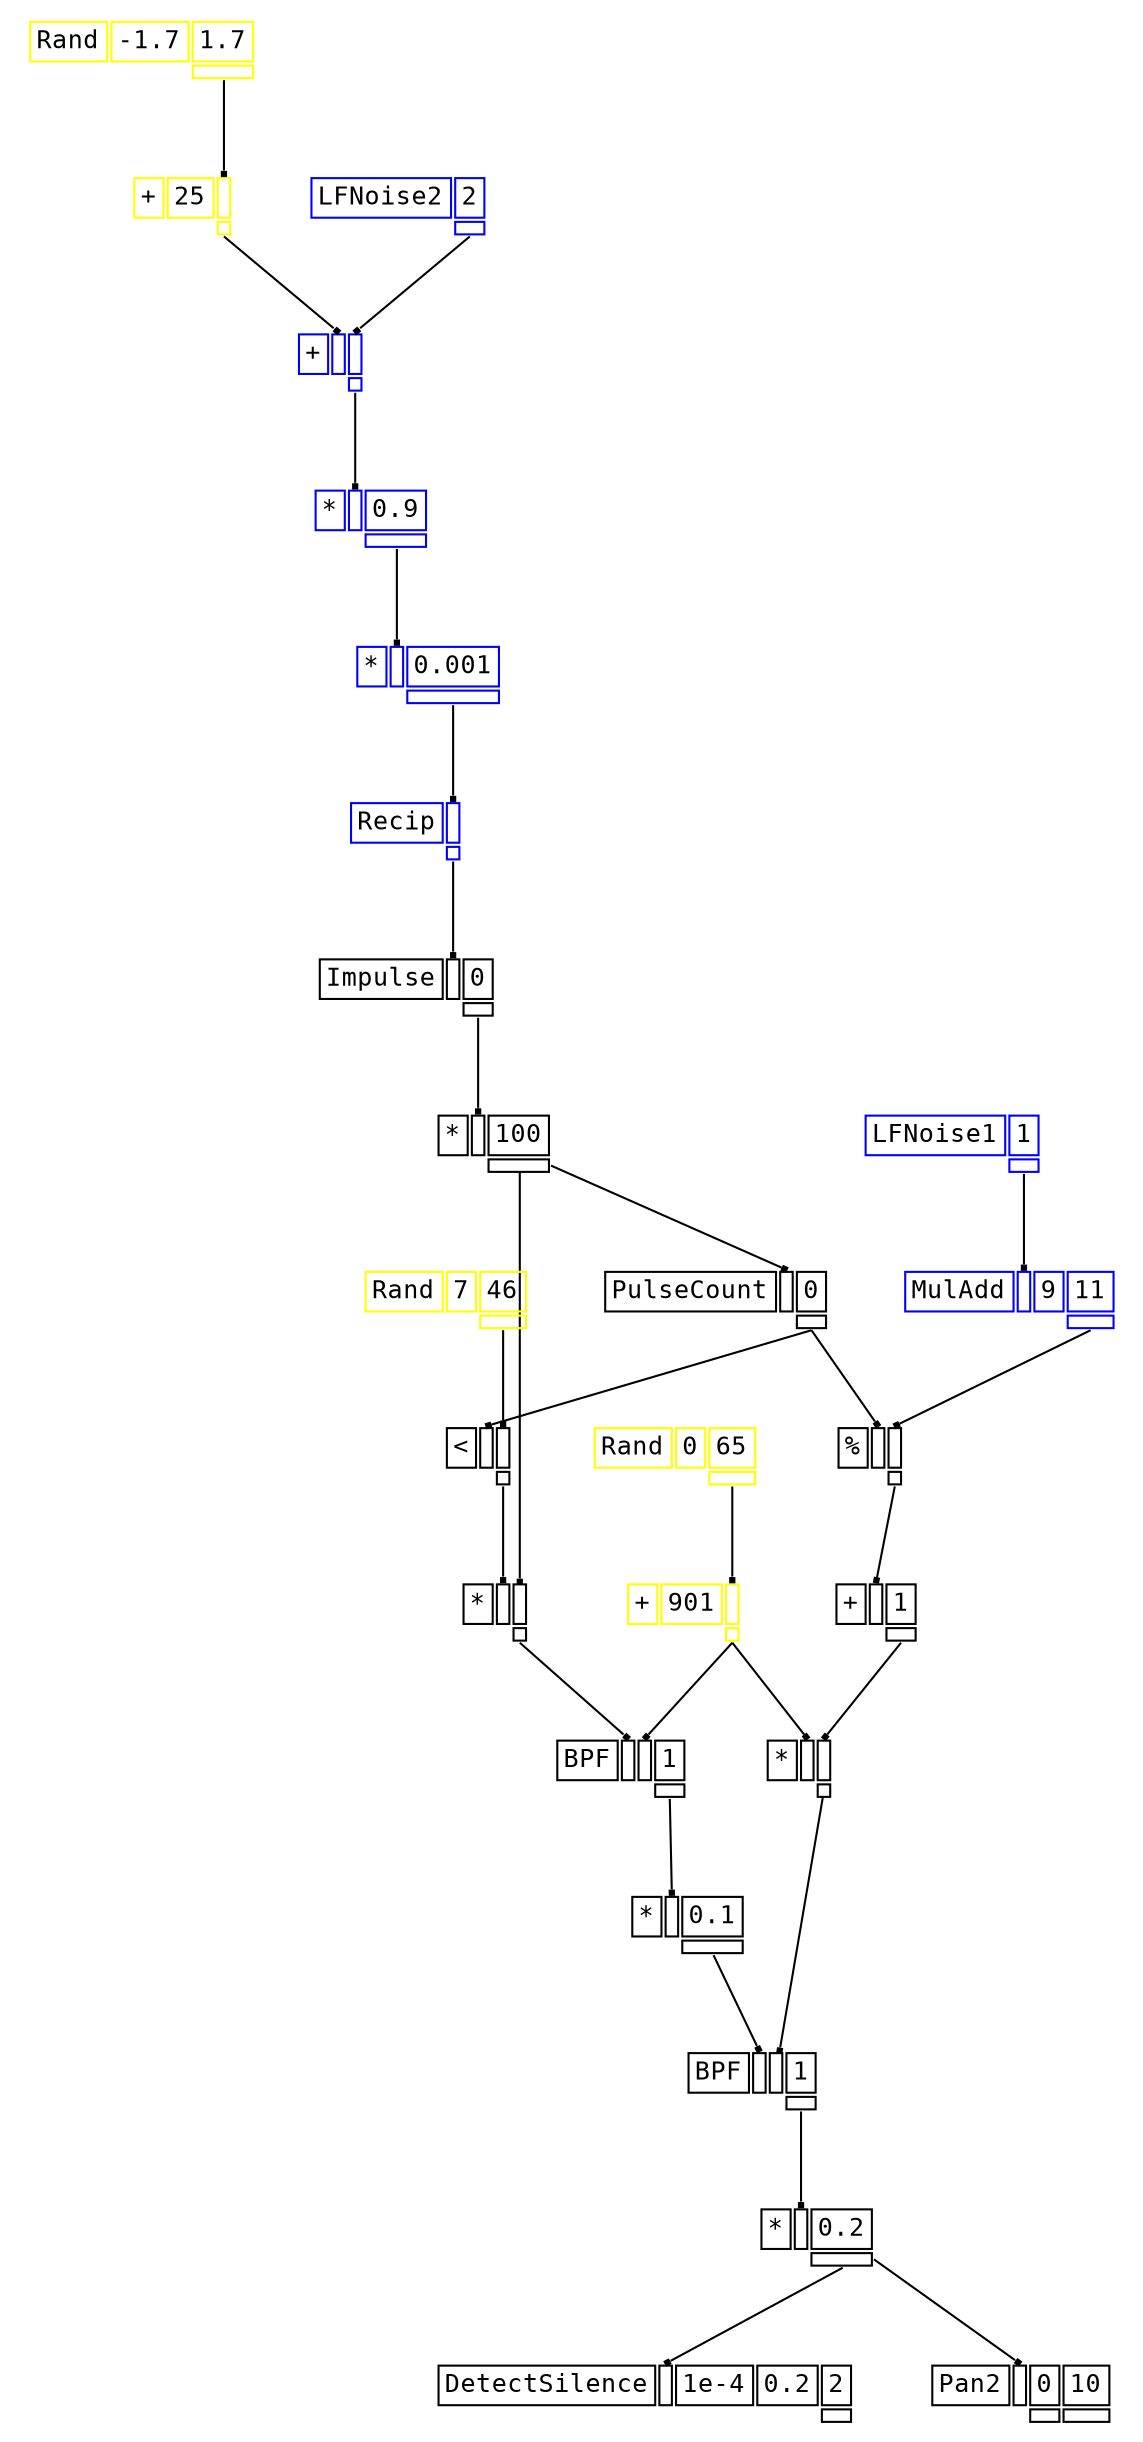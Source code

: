 digraph Anonymous {
graph [splines=false];
node [fontsize=12,fontname="Courier"];
edge [arrowhead=box,arrowsize=0.25];
u_3[shape="plaintext",color="yellow",label=<<TABLE BORDER="0" CELLBORDER="1"><TR><TD>Rand</TD><TD ID="u_3:K_0">-1.7</TD><TD ID="u_3:K_1">1.7</TD></TR><TR><TD BORDER="0"></TD><TD BORDER="0"></TD><TD PORT="o_0" ID="u_3:o_0"></TD></TR></TABLE>>];
u_4[shape="plaintext",color="yellow",label=<<TABLE BORDER="0" CELLBORDER="1"><TR><TD>+</TD><TD ID="u_4:K_0">25</TD><TD PORT="i_1" ID="u_4:i_1"></TD></TR><TR><TD BORDER="0"></TD><TD BORDER="0"></TD><TD PORT="o_0" ID="u_4:o_0"></TD></TR></TABLE>>];
u_6[shape="plaintext",color="blue",label=<<TABLE BORDER="0" CELLBORDER="1"><TR><TD>LFNoise2</TD><TD ID="u_6:K_0">2</TD></TR><TR><TD BORDER="0"></TD><TD PORT="o_0" ID="u_6:o_0"></TD></TR></TABLE>>];
u_7[shape="plaintext",color="blue",label=<<TABLE BORDER="0" CELLBORDER="1"><TR><TD>+</TD><TD PORT="i_0" ID="u_7:i_0"></TD><TD PORT="i_1" ID="u_7:i_1"></TD></TR><TR><TD BORDER="0"></TD><TD BORDER="0"></TD><TD PORT="o_0" ID="u_7:o_0"></TD></TR></TABLE>>];
u_9[shape="plaintext",color="blue",label=<<TABLE BORDER="0" CELLBORDER="1"><TR><TD>*</TD><TD PORT="i_0" ID="u_9:i_0"></TD><TD ID="u_9:K_1">0.9</TD></TR><TR><TD BORDER="0"></TD><TD BORDER="0"></TD><TD PORT="o_0" ID="u_9:o_0"></TD></TR></TABLE>>];
u_11[shape="plaintext",color="blue",label=<<TABLE BORDER="0" CELLBORDER="1"><TR><TD>*</TD><TD PORT="i_0" ID="u_11:i_0"></TD><TD ID="u_11:K_1">0.001</TD></TR><TR><TD BORDER="0"></TD><TD BORDER="0"></TD><TD PORT="o_0" ID="u_11:o_0"></TD></TR></TABLE>>];
u_12[shape="plaintext",color="blue",label=<<TABLE BORDER="0" CELLBORDER="1"><TR><TD>Recip</TD><TD PORT="i_0" ID="u_12:i_0"></TD></TR><TR><TD BORDER="0"></TD><TD PORT="o_0" ID="u_12:o_0"></TD></TR></TABLE>>];
u_14[shape="plaintext",color="black",label=<<TABLE BORDER="0" CELLBORDER="1"><TR><TD>Impulse</TD><TD PORT="i_0" ID="u_14:i_0"></TD><TD ID="u_14:K_1">0</TD></TR><TR><TD BORDER="0"></TD><TD BORDER="0"></TD><TD PORT="o_0" ID="u_14:o_0"></TD></TR></TABLE>>];
u_16[shape="plaintext",color="black",label=<<TABLE BORDER="0" CELLBORDER="1"><TR><TD>*</TD><TD PORT="i_0" ID="u_16:i_0"></TD><TD ID="u_16:K_1">100</TD></TR><TR><TD BORDER="0"></TD><TD BORDER="0"></TD><TD PORT="o_0" ID="u_16:o_0"></TD></TR></TABLE>>];
u_17[shape="plaintext",color="black",label=<<TABLE BORDER="0" CELLBORDER="1"><TR><TD>PulseCount</TD><TD PORT="i_0" ID="u_17:i_0"></TD><TD ID="u_17:K_1">0</TD></TR><TR><TD BORDER="0"></TD><TD BORDER="0"></TD><TD PORT="o_0" ID="u_17:o_0"></TD></TR></TABLE>>];
u_20[shape="plaintext",color="yellow",label=<<TABLE BORDER="0" CELLBORDER="1"><TR><TD>Rand</TD><TD ID="u_20:K_0">7</TD><TD ID="u_20:K_1">46</TD></TR><TR><TD BORDER="0"></TD><TD BORDER="0"></TD><TD PORT="o_0" ID="u_20:o_0"></TD></TR></TABLE>>];
u_21[shape="plaintext",color="black",label=<<TABLE BORDER="0" CELLBORDER="1"><TR><TD>&lt;</TD><TD PORT="i_0" ID="u_21:i_0"></TD><TD PORT="i_1" ID="u_21:i_1"></TD></TR><TR><TD BORDER="0"></TD><TD BORDER="0"></TD><TD PORT="o_0" ID="u_21:o_0"></TD></TR></TABLE>>];
u_22[shape="plaintext",color="black",label=<<TABLE BORDER="0" CELLBORDER="1"><TR><TD>*</TD><TD PORT="i_0" ID="u_22:i_0"></TD><TD PORT="i_1" ID="u_22:i_1"></TD></TR><TR><TD BORDER="0"></TD><TD BORDER="0"></TD><TD PORT="o_0" ID="u_22:o_0"></TD></TR></TABLE>>];
u_25[shape="plaintext",color="yellow",label=<<TABLE BORDER="0" CELLBORDER="1"><TR><TD>Rand</TD><TD ID="u_25:K_0">0</TD><TD ID="u_25:K_1">65</TD></TR><TR><TD BORDER="0"></TD><TD BORDER="0"></TD><TD PORT="o_0" ID="u_25:o_0"></TD></TR></TABLE>>];
u_26[shape="plaintext",color="yellow",label=<<TABLE BORDER="0" CELLBORDER="1"><TR><TD>+</TD><TD ID="u_26:K_0">901</TD><TD PORT="i_1" ID="u_26:i_1"></TD></TR><TR><TD BORDER="0"></TD><TD BORDER="0"></TD><TD PORT="o_0" ID="u_26:o_0"></TD></TR></TABLE>>];
u_28[shape="plaintext",color="black",label=<<TABLE BORDER="0" CELLBORDER="1"><TR><TD>BPF</TD><TD PORT="i_0" ID="u_28:i_0"></TD><TD PORT="i_1" ID="u_28:i_1"></TD><TD ID="u_28:K_2">1</TD></TR><TR><TD BORDER="0"></TD><TD BORDER="0"></TD><TD BORDER="0"></TD><TD PORT="o_0" ID="u_28:o_0"></TD></TR></TABLE>>];
u_30[shape="plaintext",color="black",label=<<TABLE BORDER="0" CELLBORDER="1"><TR><TD>*</TD><TD PORT="i_0" ID="u_30:i_0"></TD><TD ID="u_30:K_1">0.1</TD></TR><TR><TD BORDER="0"></TD><TD BORDER="0"></TD><TD PORT="o_0" ID="u_30:o_0"></TD></TR></TABLE>>];
u_31[shape="plaintext",color="blue",label=<<TABLE BORDER="0" CELLBORDER="1"><TR><TD>LFNoise1</TD><TD ID="u_31:K_0">1</TD></TR><TR><TD BORDER="0"></TD><TD PORT="o_0" ID="u_31:o_0"></TD></TR></TABLE>>];
u_34[shape="plaintext",color="blue",label=<<TABLE BORDER="0" CELLBORDER="1"><TR><TD>MulAdd</TD><TD PORT="i_0" ID="u_34:i_0"></TD><TD ID="u_34:K_1">9</TD><TD ID="u_34:K_2">11</TD></TR><TR><TD BORDER="0"></TD><TD BORDER="0"></TD><TD BORDER="0"></TD><TD PORT="o_0" ID="u_34:o_0"></TD></TR></TABLE>>];
u_35[shape="plaintext",color="black",label=<<TABLE BORDER="0" CELLBORDER="1"><TR><TD>%</TD><TD PORT="i_0" ID="u_35:i_0"></TD><TD PORT="i_1" ID="u_35:i_1"></TD></TR><TR><TD BORDER="0"></TD><TD BORDER="0"></TD><TD PORT="o_0" ID="u_35:o_0"></TD></TR></TABLE>>];
u_36[shape="plaintext",color="black",label=<<TABLE BORDER="0" CELLBORDER="1"><TR><TD>+</TD><TD PORT="i_0" ID="u_36:i_0"></TD><TD ID="u_36:K_1">1</TD></TR><TR><TD BORDER="0"></TD><TD BORDER="0"></TD><TD PORT="o_0" ID="u_36:o_0"></TD></TR></TABLE>>];
u_37[shape="plaintext",color="black",label=<<TABLE BORDER="0" CELLBORDER="1"><TR><TD>*</TD><TD PORT="i_0" ID="u_37:i_0"></TD><TD PORT="i_1" ID="u_37:i_1"></TD></TR><TR><TD BORDER="0"></TD><TD BORDER="0"></TD><TD PORT="o_0" ID="u_37:o_0"></TD></TR></TABLE>>];
u_38[shape="plaintext",color="black",label=<<TABLE BORDER="0" CELLBORDER="1"><TR><TD>BPF</TD><TD PORT="i_0" ID="u_38:i_0"></TD><TD PORT="i_1" ID="u_38:i_1"></TD><TD ID="u_38:K_2">1</TD></TR><TR><TD BORDER="0"></TD><TD BORDER="0"></TD><TD BORDER="0"></TD><TD PORT="o_0" ID="u_38:o_0"></TD></TR></TABLE>>];
u_40[shape="plaintext",color="black",label=<<TABLE BORDER="0" CELLBORDER="1"><TR><TD>*</TD><TD PORT="i_0" ID="u_40:i_0"></TD><TD ID="u_40:K_1">0.2</TD></TR><TR><TD BORDER="0"></TD><TD BORDER="0"></TD><TD PORT="o_0" ID="u_40:o_0"></TD></TR></TABLE>>];
u_42[shape="plaintext",color="black",label=<<TABLE BORDER="0" CELLBORDER="1"><TR><TD>DetectSilence</TD><TD PORT="i_0" ID="u_42:i_0"></TD><TD ID="u_42:K_1">1e-4</TD><TD ID="u_42:K_2">0.2</TD><TD ID="u_42:K_3">2</TD></TR><TR><TD BORDER="0"></TD><TD BORDER="0"></TD><TD BORDER="0"></TD><TD BORDER="0"></TD><TD PORT="o_0" ID="u_42:o_0"></TD></TR></TABLE>>];
u_44[shape="plaintext",color="black",label=<<TABLE BORDER="0" CELLBORDER="1"><TR><TD>Pan2</TD><TD PORT="i_0" ID="u_44:i_0"></TD><TD ID="u_44:K_1">0</TD><TD ID="u_44:K_2">10</TD></TR><TR><TD BORDER="0"></TD><TD BORDER="0"></TD><TD PORT="o_0" ID="u_44:o_0"></TD><TD PORT="o_1" ID="u_44:o_1"></TD></TR></TABLE>>];
u_3:o_0 -> u_4:i_1;
u_4:o_0 -> u_7:i_0;
u_6:o_0 -> u_7:i_1;
u_7:o_0 -> u_9:i_0;
u_9:o_0 -> u_11:i_0;
u_11:o_0 -> u_12:i_0;
u_12:o_0 -> u_14:i_0;
u_14:o_0 -> u_16:i_0;
u_16:o_0 -> u_17:i_0;
u_17:o_0 -> u_21:i_0;
u_20:o_0 -> u_21:i_1;
u_21:o_0 -> u_22:i_0;
u_16:o_0 -> u_22:i_1;
u_25:o_0 -> u_26:i_1;
u_22:o_0 -> u_28:i_0;
u_26:o_0 -> u_28:i_1;
u_28:o_0 -> u_30:i_0;
u_31:o_0 -> u_34:i_0;
u_17:o_0 -> u_35:i_0;
u_34:o_0 -> u_35:i_1;
u_35:o_0 -> u_36:i_0;
u_26:o_0 -> u_37:i_0;
u_36:o_0 -> u_37:i_1;
u_30:o_0 -> u_38:i_0;
u_37:o_0 -> u_38:i_1;
u_38:o_0 -> u_40:i_0;
u_40:o_0 -> u_42:i_0;
u_40:o_0 -> u_44:i_0;
}
